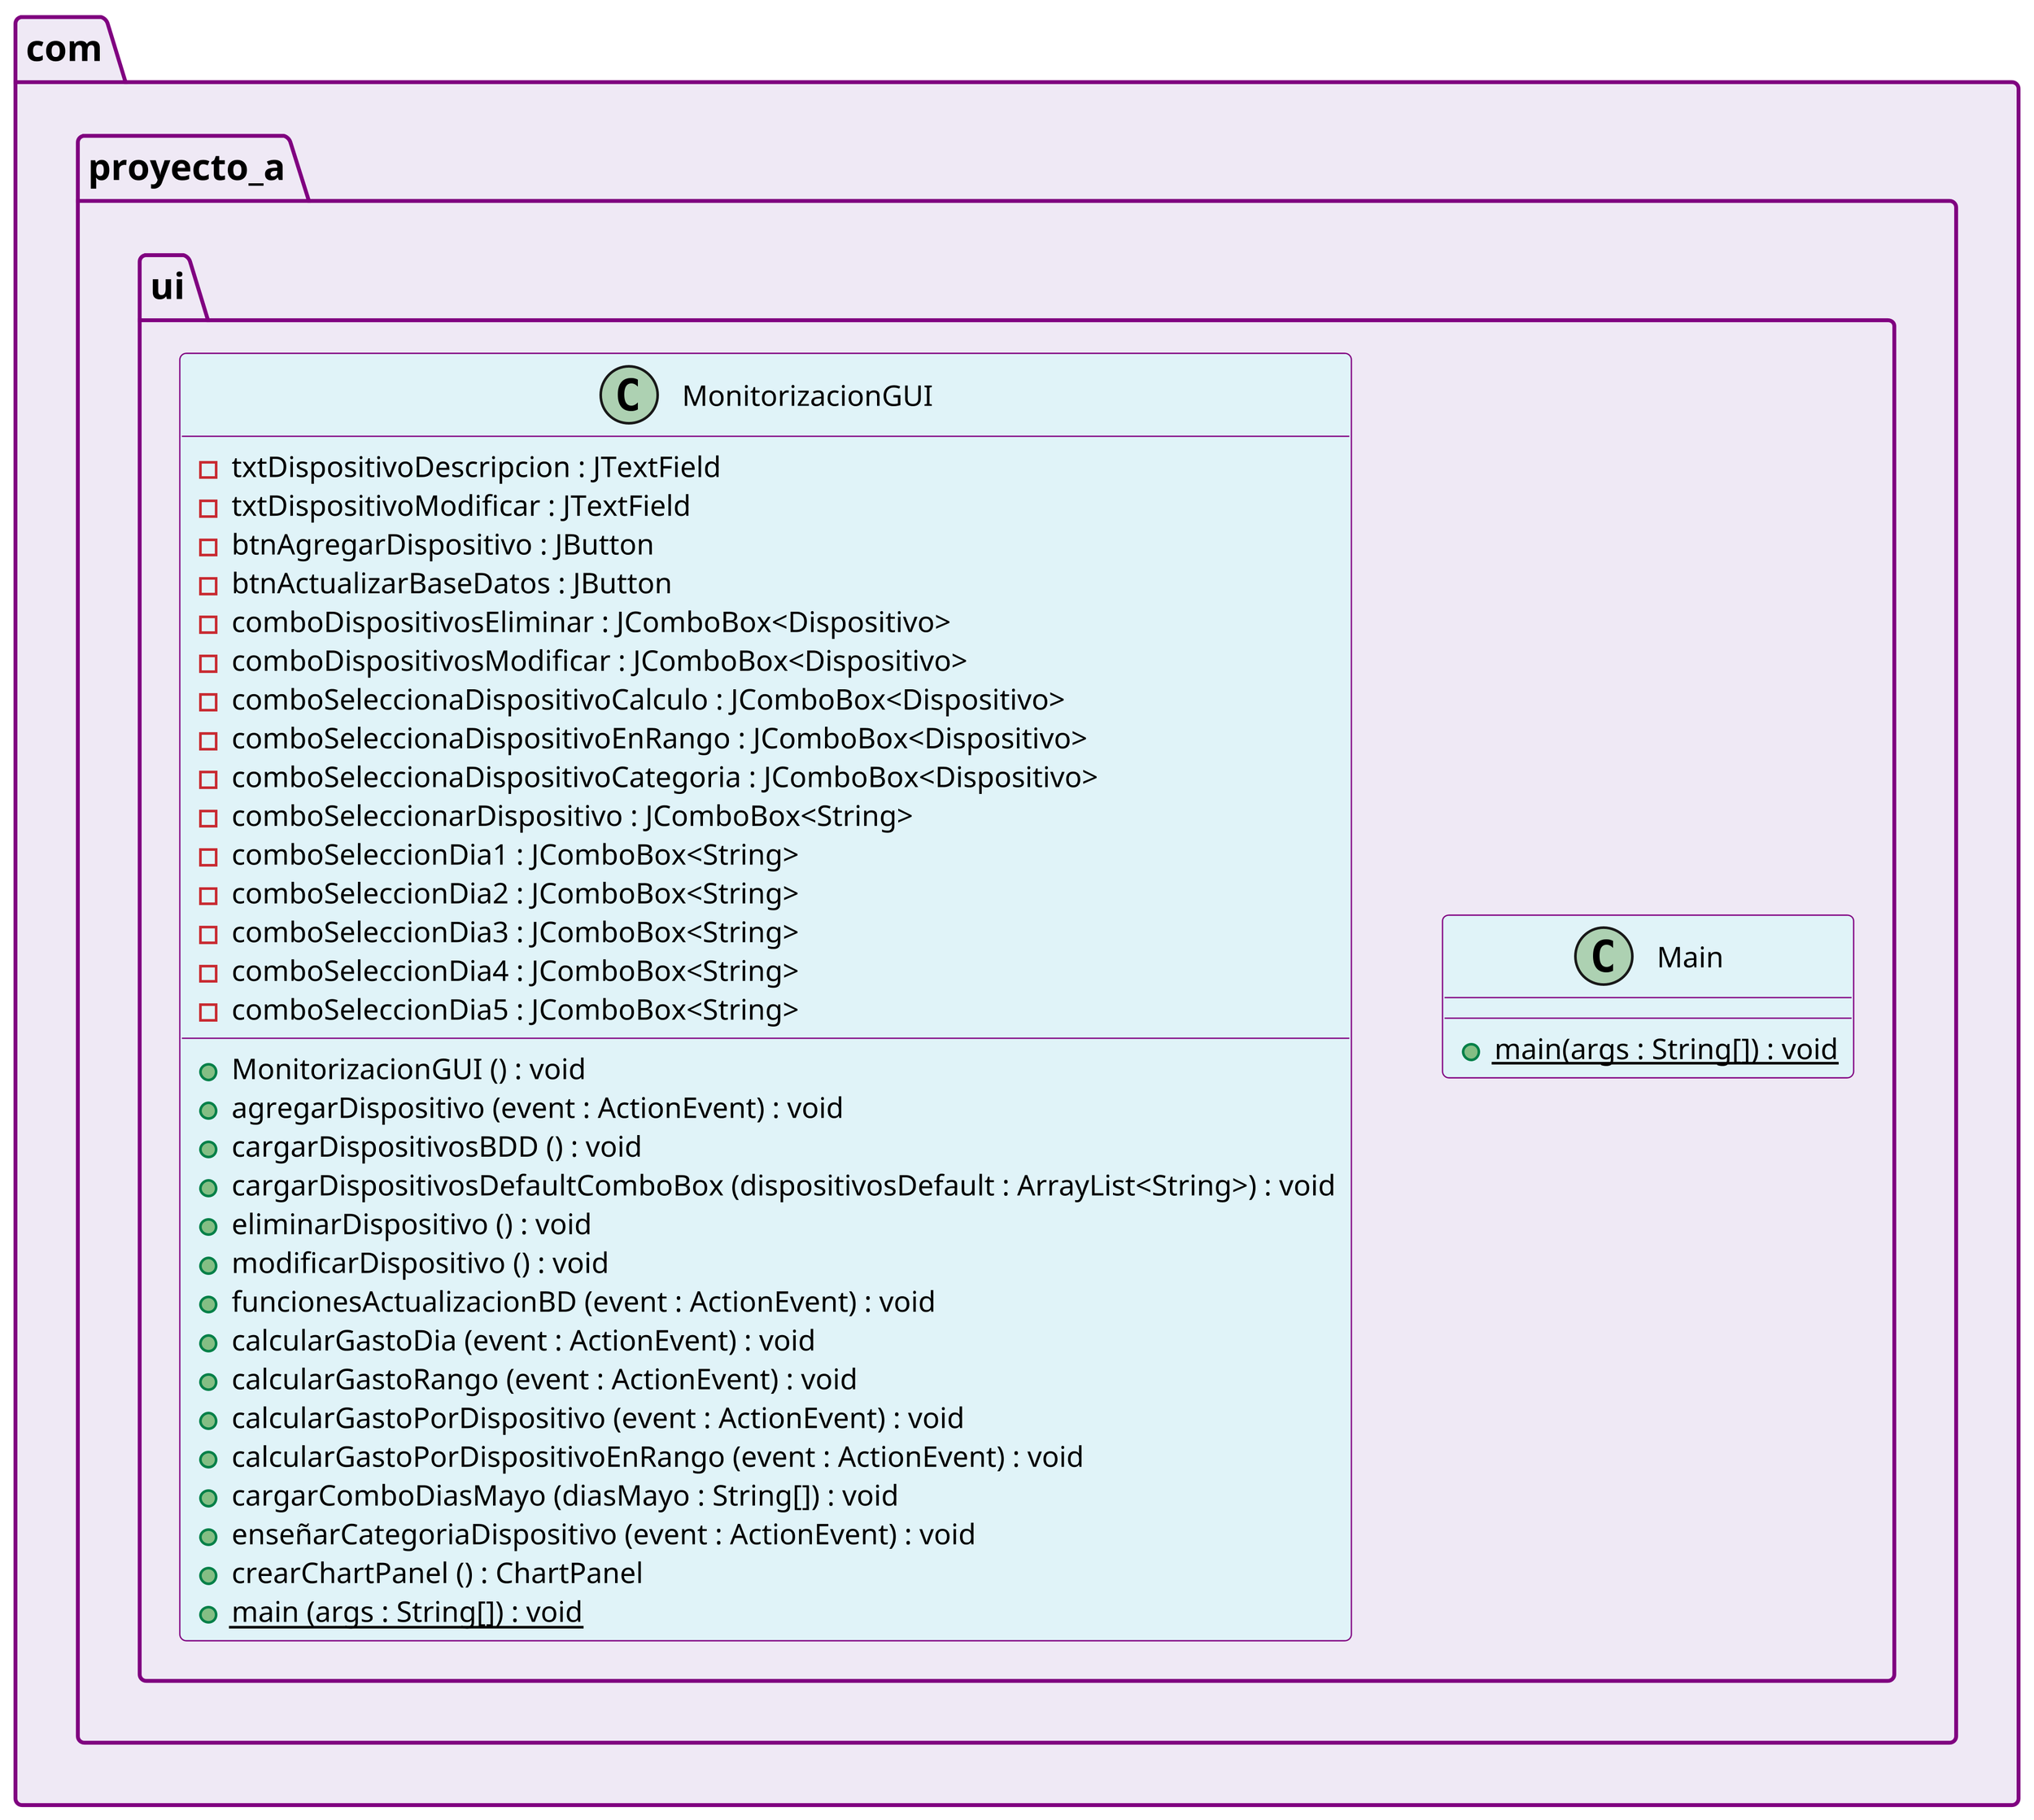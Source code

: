 @startuml

scale 1200 width
skinparam dpi 300
skinparam class {
    BackgroundColor #E0F3F8
    ArrowColor Black
    BorderColor Purple
    FontSize 12
    ClassFontSize 12
    AttributeFontSize 11 
}
skinparam package {
    BackgroundColor #EFE9F5
    ArrowColor Black
    BorderColor Purple   
}

class com.proyecto_a.ui.Main{
 + {static} main(args : String[]) : void
 }

 class com.proyecto_a.ui.MonitorizacionGUI{
    
    - txtDispositivoDescripcion : JTextField 
    - txtDispositivoModificar : JTextField 
    - btnAgregarDispositivo : JButton
    - btnActualizarBaseDatos : JButton
    - comboDispositivosEliminar : JComboBox<Dispositivo>
    - comboDispositivosModificar : JComboBox<Dispositivo>
    - comboSeleccionaDispositivoCalculo : JComboBox<Dispositivo>
    - comboSeleccionaDispositivoEnRango : JComboBox<Dispositivo>
    - comboSeleccionaDispositivoCategoria : JComboBox<Dispositivo>
    - comboSeleccionarDispositivo : JComboBox<String>
    - comboSeleccionDia1 : JComboBox<String>
    - comboSeleccionDia2 : JComboBox<String>
    - comboSeleccionDia3 : JComboBox<String>
    - comboSeleccionDia4 : JComboBox<String>
    - comboSeleccionDia5 : JComboBox<String>

    + MonitorizacionGUI () : void
    + agregarDispositivo (event : ActionEvent) : void
    + cargarDispositivosBDD () : void
    + cargarDispositivosDefaultComboBox (dispositivosDefault : ArrayList<String>) : void
    + eliminarDispositivo () : void
    + modificarDispositivo () : void
    + funcionesActualizacionBD (event : ActionEvent) : void
    + calcularGastoDia (event : ActionEvent) : void
    + calcularGastoRango (event : ActionEvent) : void
    + calcularGastoPorDispositivo (event : ActionEvent) : void
    + calcularGastoPorDispositivoEnRango (event : ActionEvent) : void
    + cargarComboDiasMayo (diasMayo : String[]) : void
    + enseñarCategoriaDispositivo (event : ActionEvent) : void
    + crearChartPanel () : ChartPanel
    + {static} main (args : String[]) : void
 }
 
@enduml

